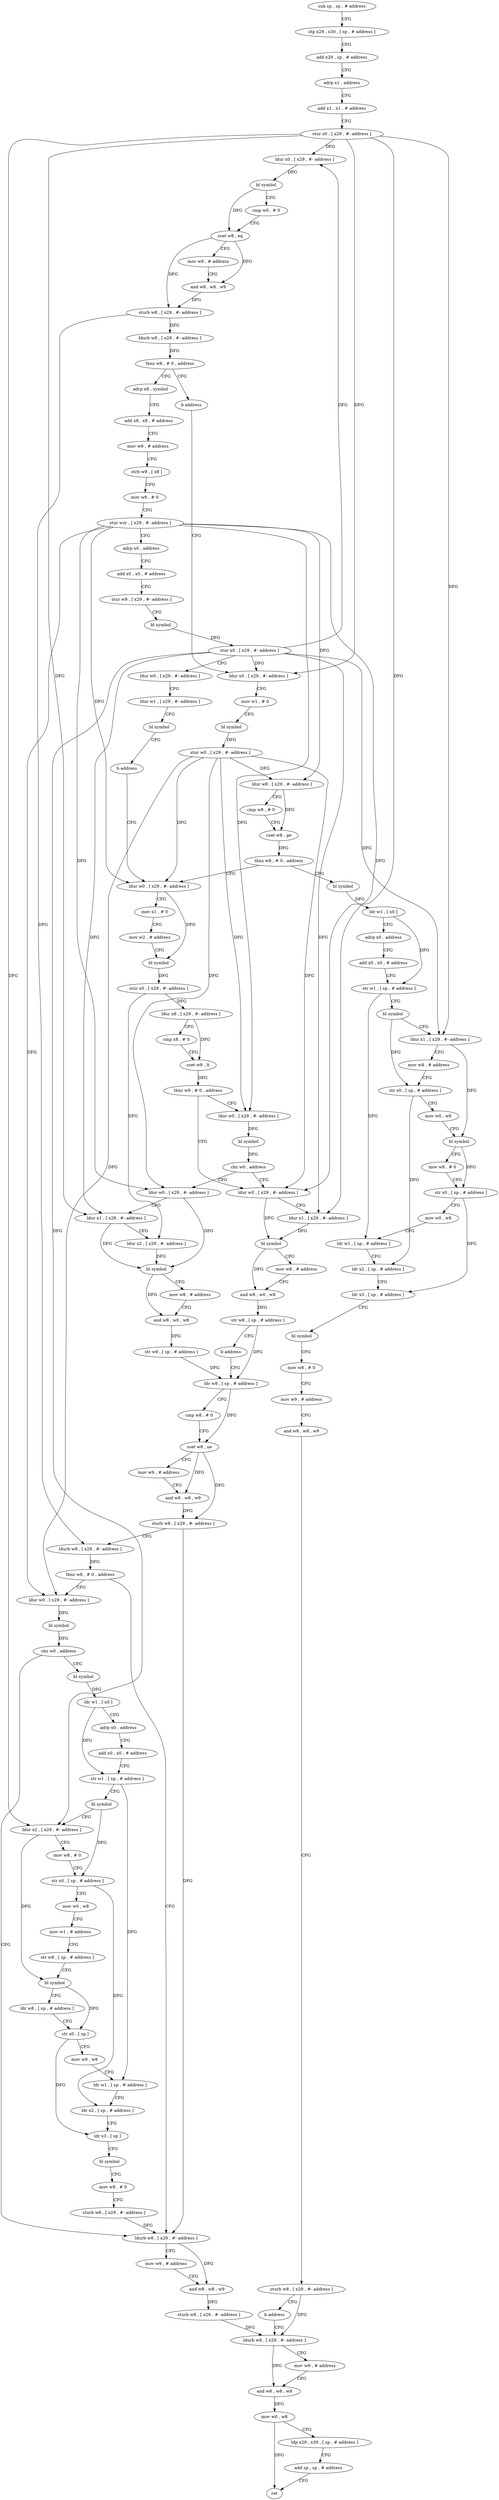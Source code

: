 digraph "func" {
"4203756" [label = "sub sp , sp , # address" ]
"4203760" [label = "stp x29 , x30 , [ sp , # address ]" ]
"4203764" [label = "add x29 , sp , # address" ]
"4203768" [label = "adrp x1 , address" ]
"4203772" [label = "add x1 , x1 , # address" ]
"4203776" [label = "stur x0 , [ x29 , #- address ]" ]
"4203780" [label = "ldur x0 , [ x29 , #- address ]" ]
"4203784" [label = "bl symbol" ]
"4203788" [label = "cmp w0 , # 0" ]
"4203792" [label = "cset w8 , eq" ]
"4203796" [label = "mov w9 , # address" ]
"4203800" [label = "and w8 , w8 , w9" ]
"4203804" [label = "sturb w8 , [ x29 , #- address ]" ]
"4203808" [label = "ldurb w8 , [ x29 , #- address ]" ]
"4203812" [label = "tbnz w8 , # 0 , address" ]
"4203820" [label = "adrp x8 , symbol" ]
"4203816" [label = "b address" ]
"4203824" [label = "add x8 , x8 , # address" ]
"4203828" [label = "mov w9 , # address" ]
"4203832" [label = "strb w9 , [ x8 ]" ]
"4203836" [label = "mov w9 , # 0" ]
"4203840" [label = "stur wzr , [ x29 , #- address ]" ]
"4203844" [label = "adrp x0 , address" ]
"4203848" [label = "add x0 , x0 , # address" ]
"4203852" [label = "stur w9 , [ x29 , #- address ]" ]
"4203856" [label = "bl symbol" ]
"4203860" [label = "stur x0 , [ x29 , #- address ]" ]
"4203864" [label = "ldur w0 , [ x29 , #- address ]" ]
"4203868" [label = "ldur w1 , [ x29 , #- address ]" ]
"4203872" [label = "bl symbol" ]
"4203876" [label = "b address" ]
"4204004" [label = "ldur w0 , [ x29 , #- address ]" ]
"4203880" [label = "ldur x0 , [ x29 , #- address ]" ]
"4204008" [label = "mov x1 , # 0" ]
"4204012" [label = "mov w2 , # address" ]
"4204016" [label = "bl symbol" ]
"4204020" [label = "stur x0 , [ x29 , #- address ]" ]
"4204024" [label = "ldur x8 , [ x29 , #- address ]" ]
"4204028" [label = "cmp x8 , # 0" ]
"4204032" [label = "cset w9 , lt" ]
"4204036" [label = "tbnz w9 , # 0 , address" ]
"4204052" [label = "ldur w0 , [ x29 , #- address ]" ]
"4204040" [label = "ldur w0 , [ x29 , #- address ]" ]
"4203884" [label = "mov w1 , # 0" ]
"4203888" [label = "bl symbol" ]
"4203892" [label = "stur w0 , [ x29 , #- address ]" ]
"4203896" [label = "ldur w8 , [ x29 , #- address ]" ]
"4203900" [label = "cmp w8 , # 0" ]
"4203904" [label = "cset w8 , ge" ]
"4203908" [label = "tbnz w8 , # 0 , address" ]
"4203912" [label = "bl symbol" ]
"4204056" [label = "ldur x1 , [ x29 , #- address ]" ]
"4204060" [label = "bl symbol" ]
"4204064" [label = "mov w8 , # address" ]
"4204068" [label = "and w8 , w0 , w8" ]
"4204072" [label = "str w8 , [ sp , # address ]" ]
"4204076" [label = "b address" ]
"4204108" [label = "ldr w8 , [ sp , # address ]" ]
"4204044" [label = "bl symbol" ]
"4204048" [label = "cbz w0 , address" ]
"4204080" [label = "ldur w0 , [ x29 , #- address ]" ]
"4203916" [label = "ldr w1 , [ x0 ]" ]
"4203920" [label = "adrp x0 , address" ]
"4203924" [label = "add x0 , x0 , # address" ]
"4203928" [label = "str w1 , [ sp , # address ]" ]
"4203932" [label = "bl symbol" ]
"4203936" [label = "ldur x1 , [ x29 , #- address ]" ]
"4203940" [label = "mov w8 , # address" ]
"4203944" [label = "str x0 , [ sp , # address ]" ]
"4203948" [label = "mov w0 , w8" ]
"4203952" [label = "bl symbol" ]
"4203956" [label = "mov w8 , # 0" ]
"4203960" [label = "str x0 , [ sp , # address ]" ]
"4203964" [label = "mov w0 , w8" ]
"4203968" [label = "ldr w1 , [ sp , # address ]" ]
"4203972" [label = "ldr x2 , [ sp , # address ]" ]
"4203976" [label = "ldr x3 , [ sp , # address ]" ]
"4203980" [label = "bl symbol" ]
"4203984" [label = "mov w8 , # 0" ]
"4203988" [label = "mov w9 , # address" ]
"4203992" [label = "and w8 , w8 , w9" ]
"4203996" [label = "sturb w8 , [ x29 , #- address ]" ]
"4204000" [label = "b address" ]
"4204256" [label = "ldurb w8 , [ x29 , #- address ]" ]
"4204112" [label = "cmp w8 , # 0" ]
"4204116" [label = "cset w8 , ne" ]
"4204120" [label = "mov w9 , # address" ]
"4204124" [label = "and w8 , w8 , w9" ]
"4204128" [label = "sturb w8 , [ x29 , #- address ]" ]
"4204132" [label = "ldurb w8 , [ x29 , #- address ]" ]
"4204136" [label = "tbnz w8 , # 0 , address" ]
"4204240" [label = "ldurb w8 , [ x29 , #- address ]" ]
"4204140" [label = "ldur w0 , [ x29 , #- address ]" ]
"4204084" [label = "ldur x1 , [ x29 , #- address ]" ]
"4204088" [label = "ldur x2 , [ x29 , #- address ]" ]
"4204092" [label = "bl symbol" ]
"4204096" [label = "mov w8 , # address" ]
"4204100" [label = "and w8 , w0 , w8" ]
"4204104" [label = "str w8 , [ sp , # address ]" ]
"4204260" [label = "mov w9 , # address" ]
"4204264" [label = "and w8 , w8 , w9" ]
"4204268" [label = "mov w0 , w8" ]
"4204272" [label = "ldp x29 , x30 , [ sp , # address ]" ]
"4204276" [label = "add sp , sp , # address" ]
"4204280" [label = "ret" ]
"4204244" [label = "mov w9 , # address" ]
"4204248" [label = "and w8 , w8 , w9" ]
"4204252" [label = "sturb w8 , [ x29 , #- address ]" ]
"4204144" [label = "bl symbol" ]
"4204148" [label = "cbz w0 , address" ]
"4204152" [label = "bl symbol" ]
"4204156" [label = "ldr w1 , [ x0 ]" ]
"4204160" [label = "adrp x0 , address" ]
"4204164" [label = "add x0 , x0 , # address" ]
"4204168" [label = "str w1 , [ sp , # address ]" ]
"4204172" [label = "bl symbol" ]
"4204176" [label = "ldur x2 , [ x29 , #- address ]" ]
"4204180" [label = "mov w8 , # 0" ]
"4204184" [label = "str x0 , [ sp , # address ]" ]
"4204188" [label = "mov w0 , w8" ]
"4204192" [label = "mov w1 , # address" ]
"4204196" [label = "str w8 , [ sp , # address ]" ]
"4204200" [label = "bl symbol" ]
"4204204" [label = "ldr w8 , [ sp , # address ]" ]
"4204208" [label = "str x0 , [ sp ]" ]
"4204212" [label = "mov w0 , w8" ]
"4204216" [label = "ldr w1 , [ sp , # address ]" ]
"4204220" [label = "ldr x2 , [ sp , # address ]" ]
"4204224" [label = "ldr x3 , [ sp ]" ]
"4204228" [label = "bl symbol" ]
"4204232" [label = "mov w8 , # 0" ]
"4204236" [label = "sturb w8 , [ x29 , #- address ]" ]
"4203756" -> "4203760" [ label = "CFG" ]
"4203760" -> "4203764" [ label = "CFG" ]
"4203764" -> "4203768" [ label = "CFG" ]
"4203768" -> "4203772" [ label = "CFG" ]
"4203772" -> "4203776" [ label = "CFG" ]
"4203776" -> "4203780" [ label = "DFG" ]
"4203776" -> "4203880" [ label = "DFG" ]
"4203776" -> "4204056" [ label = "DFG" ]
"4203776" -> "4203936" [ label = "DFG" ]
"4203776" -> "4204084" [ label = "DFG" ]
"4203776" -> "4204176" [ label = "DFG" ]
"4203780" -> "4203784" [ label = "DFG" ]
"4203784" -> "4203788" [ label = "CFG" ]
"4203784" -> "4203792" [ label = "DFG" ]
"4203788" -> "4203792" [ label = "CFG" ]
"4203792" -> "4203796" [ label = "CFG" ]
"4203792" -> "4203800" [ label = "DFG" ]
"4203792" -> "4203804" [ label = "DFG" ]
"4203796" -> "4203800" [ label = "CFG" ]
"4203800" -> "4203804" [ label = "DFG" ]
"4203804" -> "4203808" [ label = "DFG" ]
"4203804" -> "4204132" [ label = "DFG" ]
"4203808" -> "4203812" [ label = "DFG" ]
"4203812" -> "4203820" [ label = "CFG" ]
"4203812" -> "4203816" [ label = "CFG" ]
"4203820" -> "4203824" [ label = "CFG" ]
"4203816" -> "4203880" [ label = "CFG" ]
"4203824" -> "4203828" [ label = "CFG" ]
"4203828" -> "4203832" [ label = "CFG" ]
"4203832" -> "4203836" [ label = "CFG" ]
"4203836" -> "4203840" [ label = "CFG" ]
"4203840" -> "4203844" [ label = "CFG" ]
"4203840" -> "4204004" [ label = "DFG" ]
"4203840" -> "4203896" [ label = "DFG" ]
"4203840" -> "4204052" [ label = "DFG" ]
"4203840" -> "4204040" [ label = "DFG" ]
"4203840" -> "4204080" [ label = "DFG" ]
"4203840" -> "4204140" [ label = "DFG" ]
"4203844" -> "4203848" [ label = "CFG" ]
"4203848" -> "4203852" [ label = "CFG" ]
"4203852" -> "4203856" [ label = "CFG" ]
"4203856" -> "4203860" [ label = "DFG" ]
"4203860" -> "4203864" [ label = "CFG" ]
"4203860" -> "4203780" [ label = "DFG" ]
"4203860" -> "4203880" [ label = "DFG" ]
"4203860" -> "4204056" [ label = "DFG" ]
"4203860" -> "4203936" [ label = "DFG" ]
"4203860" -> "4204084" [ label = "DFG" ]
"4203860" -> "4204176" [ label = "DFG" ]
"4203864" -> "4203868" [ label = "CFG" ]
"4203868" -> "4203872" [ label = "CFG" ]
"4203872" -> "4203876" [ label = "CFG" ]
"4203876" -> "4204004" [ label = "CFG" ]
"4204004" -> "4204008" [ label = "CFG" ]
"4204004" -> "4204016" [ label = "DFG" ]
"4203880" -> "4203884" [ label = "CFG" ]
"4204008" -> "4204012" [ label = "CFG" ]
"4204012" -> "4204016" [ label = "CFG" ]
"4204016" -> "4204020" [ label = "DFG" ]
"4204020" -> "4204024" [ label = "DFG" ]
"4204020" -> "4204088" [ label = "DFG" ]
"4204024" -> "4204028" [ label = "CFG" ]
"4204024" -> "4204032" [ label = "DFG" ]
"4204028" -> "4204032" [ label = "CFG" ]
"4204032" -> "4204036" [ label = "DFG" ]
"4204036" -> "4204052" [ label = "CFG" ]
"4204036" -> "4204040" [ label = "CFG" ]
"4204052" -> "4204056" [ label = "CFG" ]
"4204052" -> "4204060" [ label = "DFG" ]
"4204040" -> "4204044" [ label = "DFG" ]
"4203884" -> "4203888" [ label = "CFG" ]
"4203888" -> "4203892" [ label = "DFG" ]
"4203892" -> "4203896" [ label = "DFG" ]
"4203892" -> "4204004" [ label = "DFG" ]
"4203892" -> "4204052" [ label = "DFG" ]
"4203892" -> "4204040" [ label = "DFG" ]
"4203892" -> "4204080" [ label = "DFG" ]
"4203892" -> "4204140" [ label = "DFG" ]
"4203896" -> "4203900" [ label = "CFG" ]
"4203896" -> "4203904" [ label = "DFG" ]
"4203900" -> "4203904" [ label = "CFG" ]
"4203904" -> "4203908" [ label = "DFG" ]
"4203908" -> "4204004" [ label = "CFG" ]
"4203908" -> "4203912" [ label = "CFG" ]
"4203912" -> "4203916" [ label = "DFG" ]
"4204056" -> "4204060" [ label = "DFG" ]
"4204060" -> "4204064" [ label = "CFG" ]
"4204060" -> "4204068" [ label = "DFG" ]
"4204064" -> "4204068" [ label = "CFG" ]
"4204068" -> "4204072" [ label = "DFG" ]
"4204072" -> "4204076" [ label = "CFG" ]
"4204072" -> "4204108" [ label = "DFG" ]
"4204076" -> "4204108" [ label = "CFG" ]
"4204108" -> "4204112" [ label = "CFG" ]
"4204108" -> "4204116" [ label = "DFG" ]
"4204044" -> "4204048" [ label = "DFG" ]
"4204048" -> "4204080" [ label = "CFG" ]
"4204048" -> "4204052" [ label = "CFG" ]
"4204080" -> "4204084" [ label = "CFG" ]
"4204080" -> "4204092" [ label = "DFG" ]
"4203916" -> "4203920" [ label = "CFG" ]
"4203916" -> "4203928" [ label = "DFG" ]
"4203920" -> "4203924" [ label = "CFG" ]
"4203924" -> "4203928" [ label = "CFG" ]
"4203928" -> "4203932" [ label = "CFG" ]
"4203928" -> "4203968" [ label = "DFG" ]
"4203932" -> "4203936" [ label = "CFG" ]
"4203932" -> "4203944" [ label = "DFG" ]
"4203936" -> "4203940" [ label = "CFG" ]
"4203936" -> "4203952" [ label = "DFG" ]
"4203940" -> "4203944" [ label = "CFG" ]
"4203944" -> "4203948" [ label = "CFG" ]
"4203944" -> "4203972" [ label = "DFG" ]
"4203948" -> "4203952" [ label = "CFG" ]
"4203952" -> "4203956" [ label = "CFG" ]
"4203952" -> "4203960" [ label = "DFG" ]
"4203956" -> "4203960" [ label = "CFG" ]
"4203960" -> "4203964" [ label = "CFG" ]
"4203960" -> "4203976" [ label = "DFG" ]
"4203964" -> "4203968" [ label = "CFG" ]
"4203968" -> "4203972" [ label = "CFG" ]
"4203972" -> "4203976" [ label = "CFG" ]
"4203976" -> "4203980" [ label = "CFG" ]
"4203980" -> "4203984" [ label = "CFG" ]
"4203984" -> "4203988" [ label = "CFG" ]
"4203988" -> "4203992" [ label = "CFG" ]
"4203992" -> "4203996" [ label = "CFG" ]
"4203996" -> "4204000" [ label = "CFG" ]
"4203996" -> "4204256" [ label = "DFG" ]
"4204000" -> "4204256" [ label = "CFG" ]
"4204256" -> "4204260" [ label = "CFG" ]
"4204256" -> "4204264" [ label = "DFG" ]
"4204112" -> "4204116" [ label = "CFG" ]
"4204116" -> "4204120" [ label = "CFG" ]
"4204116" -> "4204124" [ label = "DFG" ]
"4204116" -> "4204128" [ label = "DFG" ]
"4204120" -> "4204124" [ label = "CFG" ]
"4204124" -> "4204128" [ label = "DFG" ]
"4204128" -> "4204132" [ label = "CFG" ]
"4204128" -> "4204240" [ label = "DFG" ]
"4204132" -> "4204136" [ label = "DFG" ]
"4204136" -> "4204240" [ label = "CFG" ]
"4204136" -> "4204140" [ label = "CFG" ]
"4204240" -> "4204244" [ label = "CFG" ]
"4204240" -> "4204248" [ label = "DFG" ]
"4204140" -> "4204144" [ label = "DFG" ]
"4204084" -> "4204088" [ label = "CFG" ]
"4204084" -> "4204092" [ label = "DFG" ]
"4204088" -> "4204092" [ label = "DFG" ]
"4204092" -> "4204096" [ label = "CFG" ]
"4204092" -> "4204100" [ label = "DFG" ]
"4204096" -> "4204100" [ label = "CFG" ]
"4204100" -> "4204104" [ label = "DFG" ]
"4204104" -> "4204108" [ label = "DFG" ]
"4204260" -> "4204264" [ label = "CFG" ]
"4204264" -> "4204268" [ label = "DFG" ]
"4204268" -> "4204272" [ label = "CFG" ]
"4204268" -> "4204280" [ label = "DFG" ]
"4204272" -> "4204276" [ label = "CFG" ]
"4204276" -> "4204280" [ label = "CFG" ]
"4204244" -> "4204248" [ label = "CFG" ]
"4204248" -> "4204252" [ label = "DFG" ]
"4204252" -> "4204256" [ label = "DFG" ]
"4204144" -> "4204148" [ label = "DFG" ]
"4204148" -> "4204240" [ label = "CFG" ]
"4204148" -> "4204152" [ label = "CFG" ]
"4204152" -> "4204156" [ label = "DFG" ]
"4204156" -> "4204160" [ label = "CFG" ]
"4204156" -> "4204168" [ label = "DFG" ]
"4204160" -> "4204164" [ label = "CFG" ]
"4204164" -> "4204168" [ label = "CFG" ]
"4204168" -> "4204172" [ label = "CFG" ]
"4204168" -> "4204216" [ label = "DFG" ]
"4204172" -> "4204176" [ label = "CFG" ]
"4204172" -> "4204184" [ label = "DFG" ]
"4204176" -> "4204180" [ label = "CFG" ]
"4204176" -> "4204200" [ label = "DFG" ]
"4204180" -> "4204184" [ label = "CFG" ]
"4204184" -> "4204188" [ label = "CFG" ]
"4204184" -> "4204220" [ label = "DFG" ]
"4204188" -> "4204192" [ label = "CFG" ]
"4204192" -> "4204196" [ label = "CFG" ]
"4204196" -> "4204200" [ label = "CFG" ]
"4204200" -> "4204204" [ label = "CFG" ]
"4204200" -> "4204208" [ label = "DFG" ]
"4204204" -> "4204208" [ label = "CFG" ]
"4204208" -> "4204212" [ label = "CFG" ]
"4204208" -> "4204224" [ label = "DFG" ]
"4204212" -> "4204216" [ label = "CFG" ]
"4204216" -> "4204220" [ label = "CFG" ]
"4204220" -> "4204224" [ label = "CFG" ]
"4204224" -> "4204228" [ label = "CFG" ]
"4204228" -> "4204232" [ label = "CFG" ]
"4204232" -> "4204236" [ label = "CFG" ]
"4204236" -> "4204240" [ label = "DFG" ]
}
